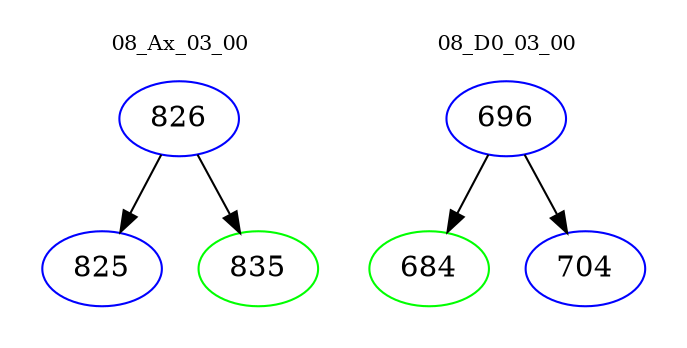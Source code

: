 digraph{
subgraph cluster_0 {
color = white
label = "08_Ax_03_00";
fontsize=10;
T0_826 [label="826", color="blue"]
T0_826 -> T0_825 [color="black"]
T0_825 [label="825", color="blue"]
T0_826 -> T0_835 [color="black"]
T0_835 [label="835", color="green"]
}
subgraph cluster_1 {
color = white
label = "08_D0_03_00";
fontsize=10;
T1_696 [label="696", color="blue"]
T1_696 -> T1_684 [color="black"]
T1_684 [label="684", color="green"]
T1_696 -> T1_704 [color="black"]
T1_704 [label="704", color="blue"]
}
}
